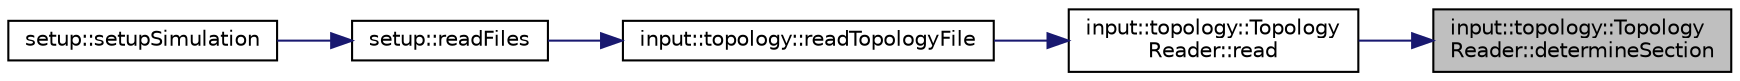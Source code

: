digraph "input::topology::TopologyReader::determineSection"
{
 // LATEX_PDF_SIZE
  edge [fontname="Helvetica",fontsize="10",labelfontname="Helvetica",labelfontsize="10"];
  node [fontname="Helvetica",fontsize="10",shape=record];
  rankdir="RL";
  Node1 [label="input::topology::Topology\lReader::determineSection",height=0.2,width=0.4,color="black", fillcolor="grey75", style="filled", fontcolor="black",tooltip="determines which section of the topology file the header line belongs to"];
  Node1 -> Node2 [dir="back",color="midnightblue",fontsize="10",style="solid",fontname="Helvetica"];
  Node2 [label="input::topology::Topology\lReader::read",height=0.2,width=0.4,color="black", fillcolor="white", style="filled",URL="$classinput_1_1topology_1_1TopologyReader.html#a67481ebbc3fe9bf545e5d5394fa187be",tooltip="reads topology file"];
  Node2 -> Node3 [dir="back",color="midnightblue",fontsize="10",style="solid",fontname="Helvetica"];
  Node3 [label="input::topology::readTopologyFile",height=0.2,width=0.4,color="black", fillcolor="white", style="filled",URL="$namespaceinput_1_1topology.html#a3005eb45cc52d9434274f392fa67c3a9",tooltip="wrapper to construct a TopologyReader and reads topology file"];
  Node3 -> Node4 [dir="back",color="midnightblue",fontsize="10",style="solid",fontname="Helvetica"];
  Node4 [label="setup::readFiles",height=0.2,width=0.4,color="black", fillcolor="white", style="filled",URL="$namespacesetup.html#a18b2d98c1451bfb2c3cfee4f5434f086",tooltip="reads all the files needed for the simulation"];
  Node4 -> Node5 [dir="back",color="midnightblue",fontsize="10",style="solid",fontname="Helvetica"];
  Node5 [label="setup::setupSimulation",height=0.2,width=0.4,color="black", fillcolor="white", style="filled",URL="$namespacesetup.html#a1c000cdfa46aed7d8018017635915ae1",tooltip="setup the engine"];
}

